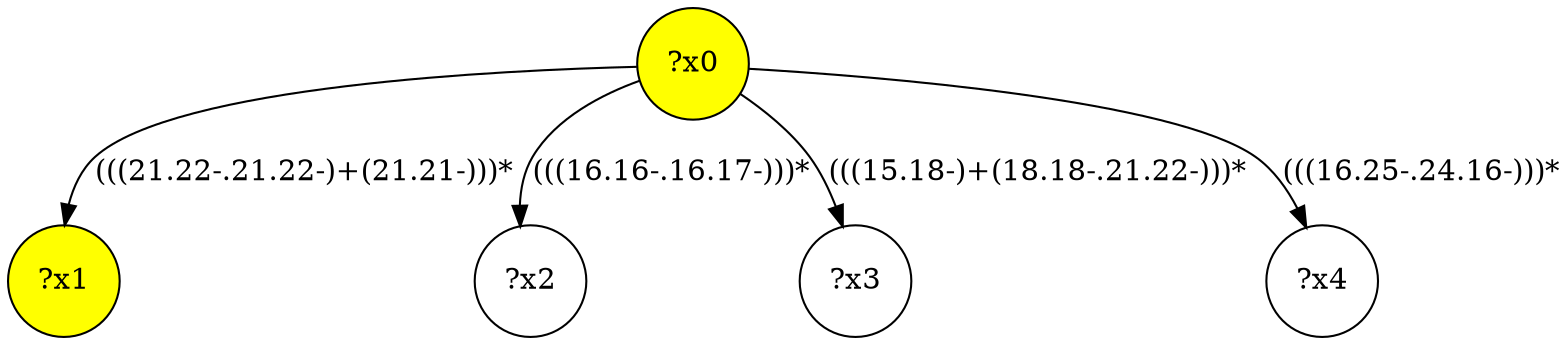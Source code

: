 digraph g {
	x0 [fillcolor="yellow", style="filled," shape=circle, label="?x0"];
	x1 [fillcolor="yellow", style="filled," shape=circle, label="?x1"];
	x0 -> x1 [label="(((21.22-.21.22-)+(21.21-)))*"];
	x2 [shape=circle, label="?x2"];
	x0 -> x2 [label="(((16.16-.16.17-)))*"];
	x3 [shape=circle, label="?x3"];
	x0 -> x3 [label="(((15.18-)+(18.18-.21.22-)))*"];
	x4 [shape=circle, label="?x4"];
	x0 -> x4 [label="(((16.25-.24.16-)))*"];
}
